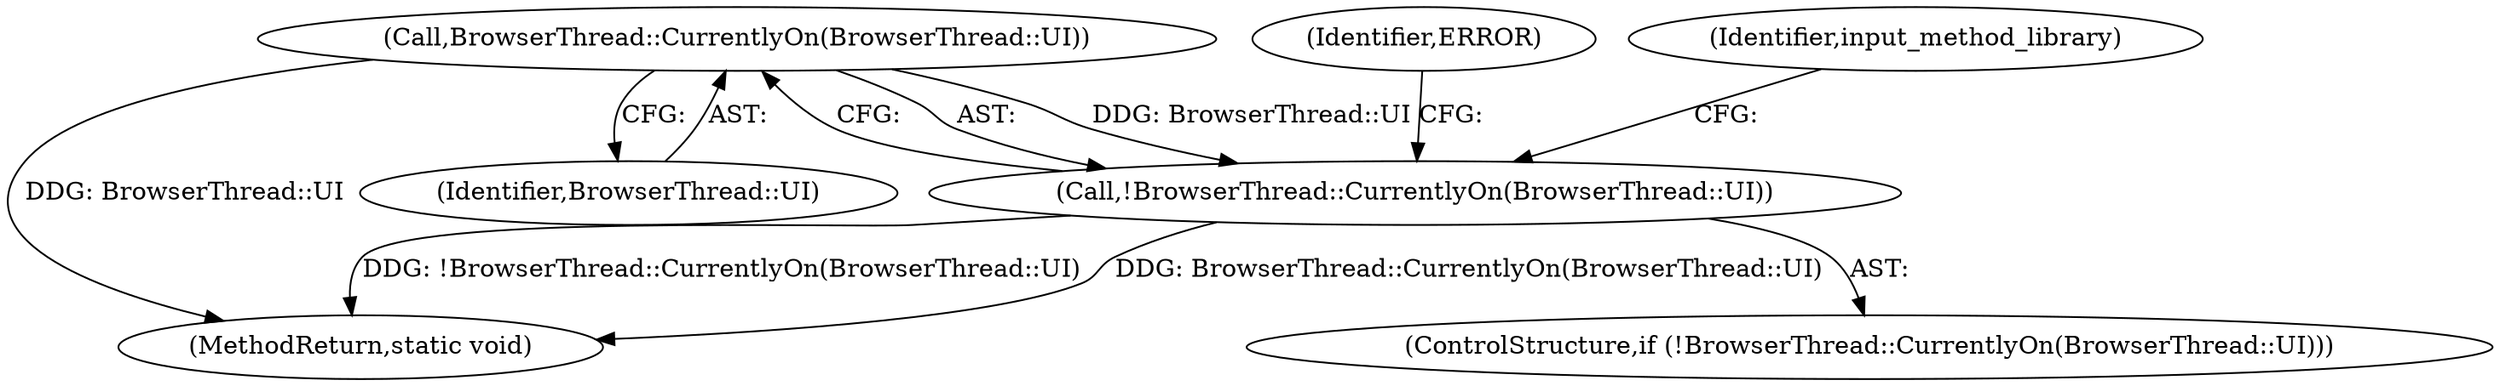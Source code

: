 digraph "0_Chrome_dc7b094a338c6c521f918f478e993f0f74bbea0d_26@API" {
"1000106" [label="(Call,BrowserThread::CurrentlyOn(BrowserThread::UI))"];
"1000105" [label="(Call,!BrowserThread::CurrentlyOn(BrowserThread::UI))"];
"1000111" [label="(Identifier,ERROR)"];
"1000104" [label="(ControlStructure,if (!BrowserThread::CurrentlyOn(BrowserThread::UI)))"];
"1000105" [label="(Call,!BrowserThread::CurrentlyOn(BrowserThread::UI))"];
"1000106" [label="(Call,BrowserThread::CurrentlyOn(BrowserThread::UI))"];
"1000116" [label="(Identifier,input_method_library)"];
"1000122" [label="(MethodReturn,static void)"];
"1000107" [label="(Identifier,BrowserThread::UI)"];
"1000106" -> "1000105"  [label="AST: "];
"1000106" -> "1000107"  [label="CFG: "];
"1000107" -> "1000106"  [label="AST: "];
"1000105" -> "1000106"  [label="CFG: "];
"1000106" -> "1000122"  [label="DDG: BrowserThread::UI"];
"1000106" -> "1000105"  [label="DDG: BrowserThread::UI"];
"1000105" -> "1000104"  [label="AST: "];
"1000111" -> "1000105"  [label="CFG: "];
"1000116" -> "1000105"  [label="CFG: "];
"1000105" -> "1000122"  [label="DDG: !BrowserThread::CurrentlyOn(BrowserThread::UI)"];
"1000105" -> "1000122"  [label="DDG: BrowserThread::CurrentlyOn(BrowserThread::UI)"];
}
